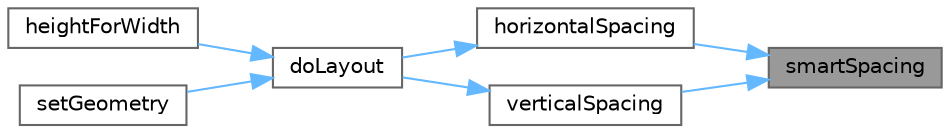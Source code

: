 digraph "smartSpacing"
{
 // LATEX_PDF_SIZE
  bgcolor="transparent";
  edge [fontname=Helvetica,fontsize=10,labelfontname=Helvetica,labelfontsize=10];
  node [fontname=Helvetica,fontsize=10,shape=box,height=0.2,width=0.4];
  rankdir="RL";
  Node1 [id="Node000001",label="smartSpacing",height=0.2,width=0.4,color="gray40", fillcolor="grey60", style="filled", fontcolor="black",tooltip="获取智能间距"];
  Node1 -> Node2 [id="edge1_Node000001_Node000002",dir="back",color="steelblue1",style="solid",tooltip=" "];
  Node2 [id="Node000002",label="horizontalSpacing",height=0.2,width=0.4,color="grey40", fillcolor="white", style="filled",URL="$class_my_flow_layout.html#acca0f82b757e41edc3ae0aaac5cb0f43",tooltip="获取水平间距"];
  Node2 -> Node3 [id="edge2_Node000002_Node000003",dir="back",color="steelblue1",style="solid",tooltip=" "];
  Node3 [id="Node000003",label="doLayout",height=0.2,width=0.4,color="grey40", fillcolor="white", style="filled",URL="$class_my_flow_layout.html#ae25312a84ad080d3e52c1472bc651f81",tooltip="执行布局计算"];
  Node3 -> Node4 [id="edge3_Node000003_Node000004",dir="back",color="steelblue1",style="solid",tooltip=" "];
  Node4 [id="Node000004",label="heightForWidth",height=0.2,width=0.4,color="grey40", fillcolor="white", style="filled",URL="$class_my_flow_layout.html#a62966813ac29a71f8975561888081589",tooltip="根据宽度计算高度"];
  Node3 -> Node5 [id="edge4_Node000003_Node000005",dir="back",color="steelblue1",style="solid",tooltip=" "];
  Node5 [id="Node000005",label="setGeometry",height=0.2,width=0.4,color="grey40", fillcolor="white", style="filled",URL="$class_my_flow_layout.html#a0fc96b07b82dcdc7c60a5dcaa8c32c5c",tooltip="设置布局几何区域"];
  Node1 -> Node6 [id="edge5_Node000001_Node000006",dir="back",color="steelblue1",style="solid",tooltip=" "];
  Node6 [id="Node000006",label="verticalSpacing",height=0.2,width=0.4,color="grey40", fillcolor="white", style="filled",URL="$class_my_flow_layout.html#acf004a5deeff67b556073e3519de27ba",tooltip="获取垂直间距"];
  Node6 -> Node3 [id="edge6_Node000006_Node000003",dir="back",color="steelblue1",style="solid",tooltip=" "];
}
